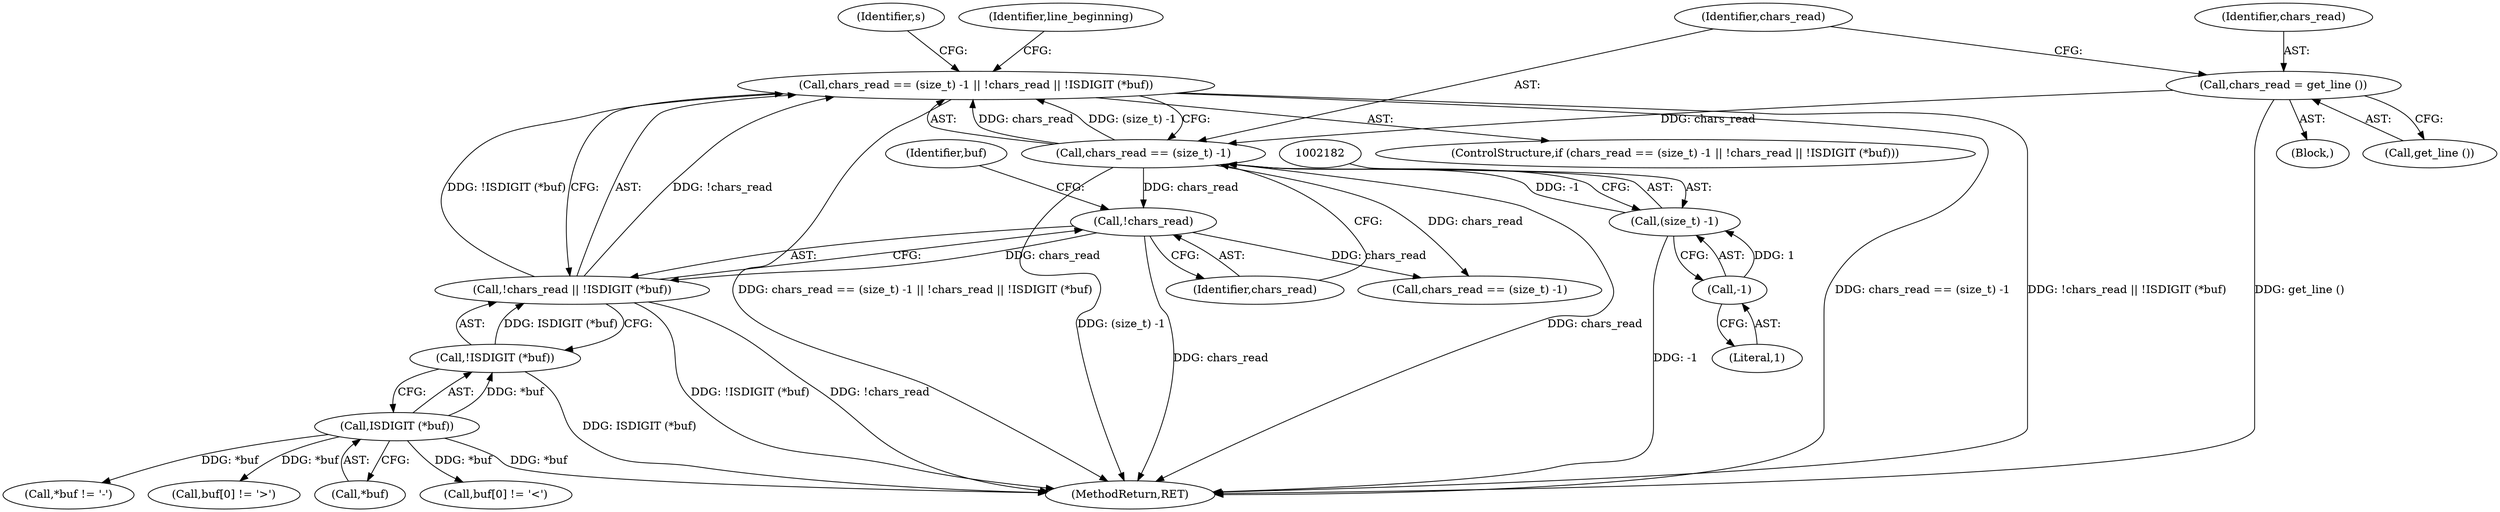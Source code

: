 digraph "0_savannah_0c08d7a902c6fdd49b704623a12d8d672ef18944@API" {
"1002178" [label="(Call,chars_read == (size_t) -1 || !chars_read || !ISDIGIT (*buf))"];
"1002179" [label="(Call,chars_read == (size_t) -1)"];
"1002174" [label="(Call,chars_read = get_line ())"];
"1002181" [label="(Call,(size_t) -1)"];
"1002183" [label="(Call,-1)"];
"1002185" [label="(Call,!chars_read || !ISDIGIT (*buf))"];
"1002186" [label="(Call,!chars_read)"];
"1002188" [label="(Call,!ISDIGIT (*buf))"];
"1002189" [label="(Call,ISDIGIT (*buf))"];
"1002190" [label="(Call,*buf)"];
"1002772" [label="(MethodReturn,RET)"];
"1002187" [label="(Identifier,chars_read)"];
"1002198" [label="(Call,chars_read == (size_t) -1)"];
"1002189" [label="(Call,ISDIGIT (*buf))"];
"1002186" [label="(Call,!chars_read)"];
"1002194" [label="(Identifier,line_beginning)"];
"1002177" [label="(ControlStructure,if (chars_read == (size_t) -1 || !chars_read || !ISDIGIT (*buf)))"];
"1002184" [label="(Literal,1)"];
"1002180" [label="(Identifier,chars_read)"];
"1002179" [label="(Call,chars_read == (size_t) -1)"];
"1002178" [label="(Call,chars_read == (size_t) -1 || !chars_read || !ISDIGIT (*buf))"];
"1002185" [label="(Call,!chars_read || !ISDIGIT (*buf))"];
"1002183" [label="(Call,-1)"];
"1002159" [label="(Block,)"];
"1002425" [label="(Call,buf[0] != '<')"];
"1002191" [label="(Identifier,buf)"];
"1002208" [label="(Identifier,s)"];
"1002188" [label="(Call,!ISDIGIT (*buf))"];
"1002181" [label="(Call,(size_t) -1)"];
"1002176" [label="(Call,get_line ())"];
"1002174" [label="(Call,chars_read = get_line ())"];
"1002523" [label="(Call,*buf != '-')"];
"1002175" [label="(Identifier,chars_read)"];
"1002607" [label="(Call,buf[0] != '>')"];
"1002178" -> "1002177"  [label="AST: "];
"1002178" -> "1002179"  [label="CFG: "];
"1002178" -> "1002185"  [label="CFG: "];
"1002179" -> "1002178"  [label="AST: "];
"1002185" -> "1002178"  [label="AST: "];
"1002194" -> "1002178"  [label="CFG: "];
"1002208" -> "1002178"  [label="CFG: "];
"1002178" -> "1002772"  [label="DDG: chars_read == (size_t) -1 || !chars_read || !ISDIGIT (*buf)"];
"1002178" -> "1002772"  [label="DDG: chars_read == (size_t) -1"];
"1002178" -> "1002772"  [label="DDG: !chars_read || !ISDIGIT (*buf)"];
"1002179" -> "1002178"  [label="DDG: chars_read"];
"1002179" -> "1002178"  [label="DDG: (size_t) -1"];
"1002185" -> "1002178"  [label="DDG: !chars_read"];
"1002185" -> "1002178"  [label="DDG: !ISDIGIT (*buf)"];
"1002179" -> "1002181"  [label="CFG: "];
"1002180" -> "1002179"  [label="AST: "];
"1002181" -> "1002179"  [label="AST: "];
"1002187" -> "1002179"  [label="CFG: "];
"1002179" -> "1002772"  [label="DDG: (size_t) -1"];
"1002179" -> "1002772"  [label="DDG: chars_read"];
"1002174" -> "1002179"  [label="DDG: chars_read"];
"1002181" -> "1002179"  [label="DDG: -1"];
"1002179" -> "1002186"  [label="DDG: chars_read"];
"1002179" -> "1002198"  [label="DDG: chars_read"];
"1002174" -> "1002159"  [label="AST: "];
"1002174" -> "1002176"  [label="CFG: "];
"1002175" -> "1002174"  [label="AST: "];
"1002176" -> "1002174"  [label="AST: "];
"1002180" -> "1002174"  [label="CFG: "];
"1002174" -> "1002772"  [label="DDG: get_line ()"];
"1002181" -> "1002183"  [label="CFG: "];
"1002182" -> "1002181"  [label="AST: "];
"1002183" -> "1002181"  [label="AST: "];
"1002181" -> "1002772"  [label="DDG: -1"];
"1002183" -> "1002181"  [label="DDG: 1"];
"1002183" -> "1002184"  [label="CFG: "];
"1002184" -> "1002183"  [label="AST: "];
"1002185" -> "1002186"  [label="CFG: "];
"1002185" -> "1002188"  [label="CFG: "];
"1002186" -> "1002185"  [label="AST: "];
"1002188" -> "1002185"  [label="AST: "];
"1002185" -> "1002772"  [label="DDG: !chars_read"];
"1002185" -> "1002772"  [label="DDG: !ISDIGIT (*buf)"];
"1002186" -> "1002185"  [label="DDG: chars_read"];
"1002188" -> "1002185"  [label="DDG: ISDIGIT (*buf)"];
"1002186" -> "1002187"  [label="CFG: "];
"1002187" -> "1002186"  [label="AST: "];
"1002191" -> "1002186"  [label="CFG: "];
"1002186" -> "1002772"  [label="DDG: chars_read"];
"1002186" -> "1002198"  [label="DDG: chars_read"];
"1002188" -> "1002189"  [label="CFG: "];
"1002189" -> "1002188"  [label="AST: "];
"1002188" -> "1002772"  [label="DDG: ISDIGIT (*buf)"];
"1002189" -> "1002188"  [label="DDG: *buf"];
"1002189" -> "1002190"  [label="CFG: "];
"1002190" -> "1002189"  [label="AST: "];
"1002189" -> "1002772"  [label="DDG: *buf"];
"1002189" -> "1002425"  [label="DDG: *buf"];
"1002189" -> "1002523"  [label="DDG: *buf"];
"1002189" -> "1002607"  [label="DDG: *buf"];
}
